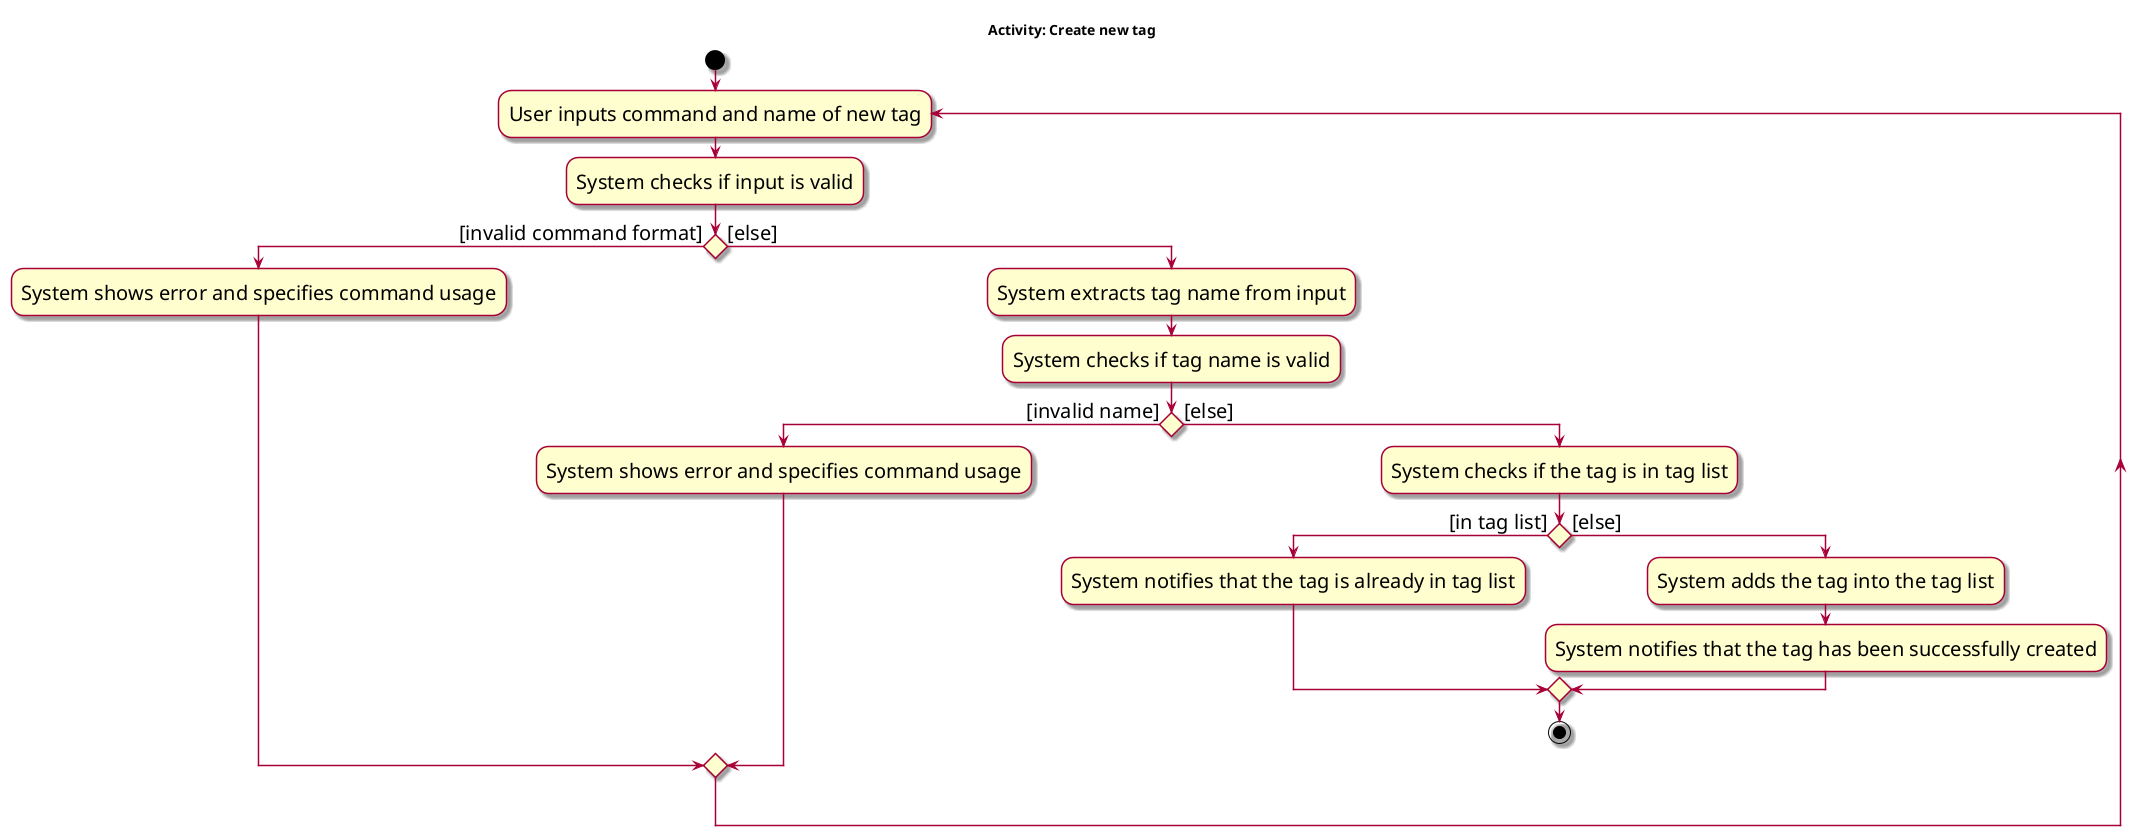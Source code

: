 @startuml
skin rose
skinparam ActivityFontSize 20
skinparam ArrowFontSize 20
title Activity: Create new tag
start
repeat :User inputs command and name of new tag;
:System checks if input is valid;
if () then ([invalid command format])
    :System shows error and specifies command usage;
else ([else])
    :System extracts tag name from input;
    :System checks if tag name is valid;
    if () then ([invalid name])
        :System shows error and specifies command usage;

    else ([else])
        :System checks if the tag is in tag list;
        if () then ([in tag list])
            :System notifies that the tag is already in tag list;
            ->
        else ([else])
            :System adds the tag into the tag list;
            :System notifies that the tag has been successfully created;
            ->
        endif
stop
@enduml

